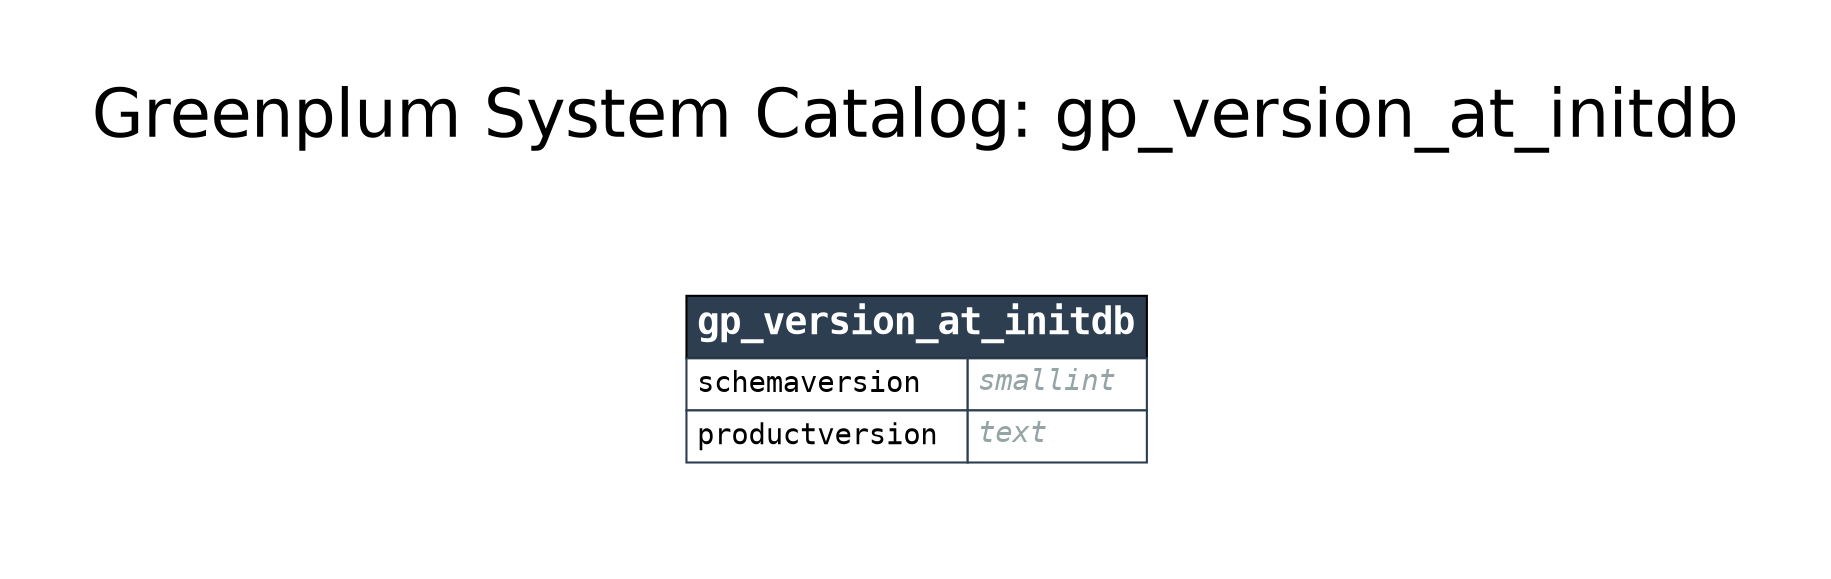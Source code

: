digraph GPDB {

    label="Greenplum System Catalog: gp_version_at_initdb";
    labelloc="t";
    fontname="Helvetica"
    fontsize=32
    

    pad=0.5;
    nodesep=0.5;
    ranksep=0.5;
    rankdir=LR;
    node [shape = "plaintext"];

    
    subgraph cluster_from {
        rankdir=TB
        style=invis;

        
    }
    
    subgraph cluster_selected {
        rankdir=TB
        style=invis;

        
            gp_version_at_initdb [label = <<FONT FACE="monospace"><TABLE BORDER="0" CELLBORDER="1" CELLSPACING="0" CELLPADDING="4">
<TR><TD BGCOLOR="#2c3e50" ALIGN="CENTER" COLSPAN="2"><FONT COLOR="#FFFFFF" POINT-SIZE="18"><B>gp_version_at_initdb</B></FONT></TD></TR>

<TR>
<TD COLOR="#2c3e50" BGCOLOR="#FFFFFF" ALIGN="LEFT" PORT="schemaversion_in"><FONT COLOR="#000000">schemaversion</FONT></TD>
<TD COLOR="#2c3e50" BGCOLOR="#FFFFFF" ALIGN="LEFT" PORT="schemaversion_out"><FONT COLOR="#95a5a6"><I>smallint</I></FONT></TD>
</TR>

<TR>
<TD COLOR="#2c3e50" BGCOLOR="#FFFFFF" ALIGN="LEFT" PORT="productversion_in"><FONT COLOR="#000000">productversion</FONT></TD>
<TD COLOR="#2c3e50" BGCOLOR="#FFFFFF" ALIGN="LEFT" PORT="productversion_out"><FONT COLOR="#95a5a6"><I>text</I></FONT></TD>
</TR>

</TABLE></FONT>> name = "gp_version_at_initdb" URL = "gp_version_at_initdb.svg"];
        
    }
    
    subgraph cluster_to {
        rankdir=TB
        style=invis;

        
    }
    

    

}